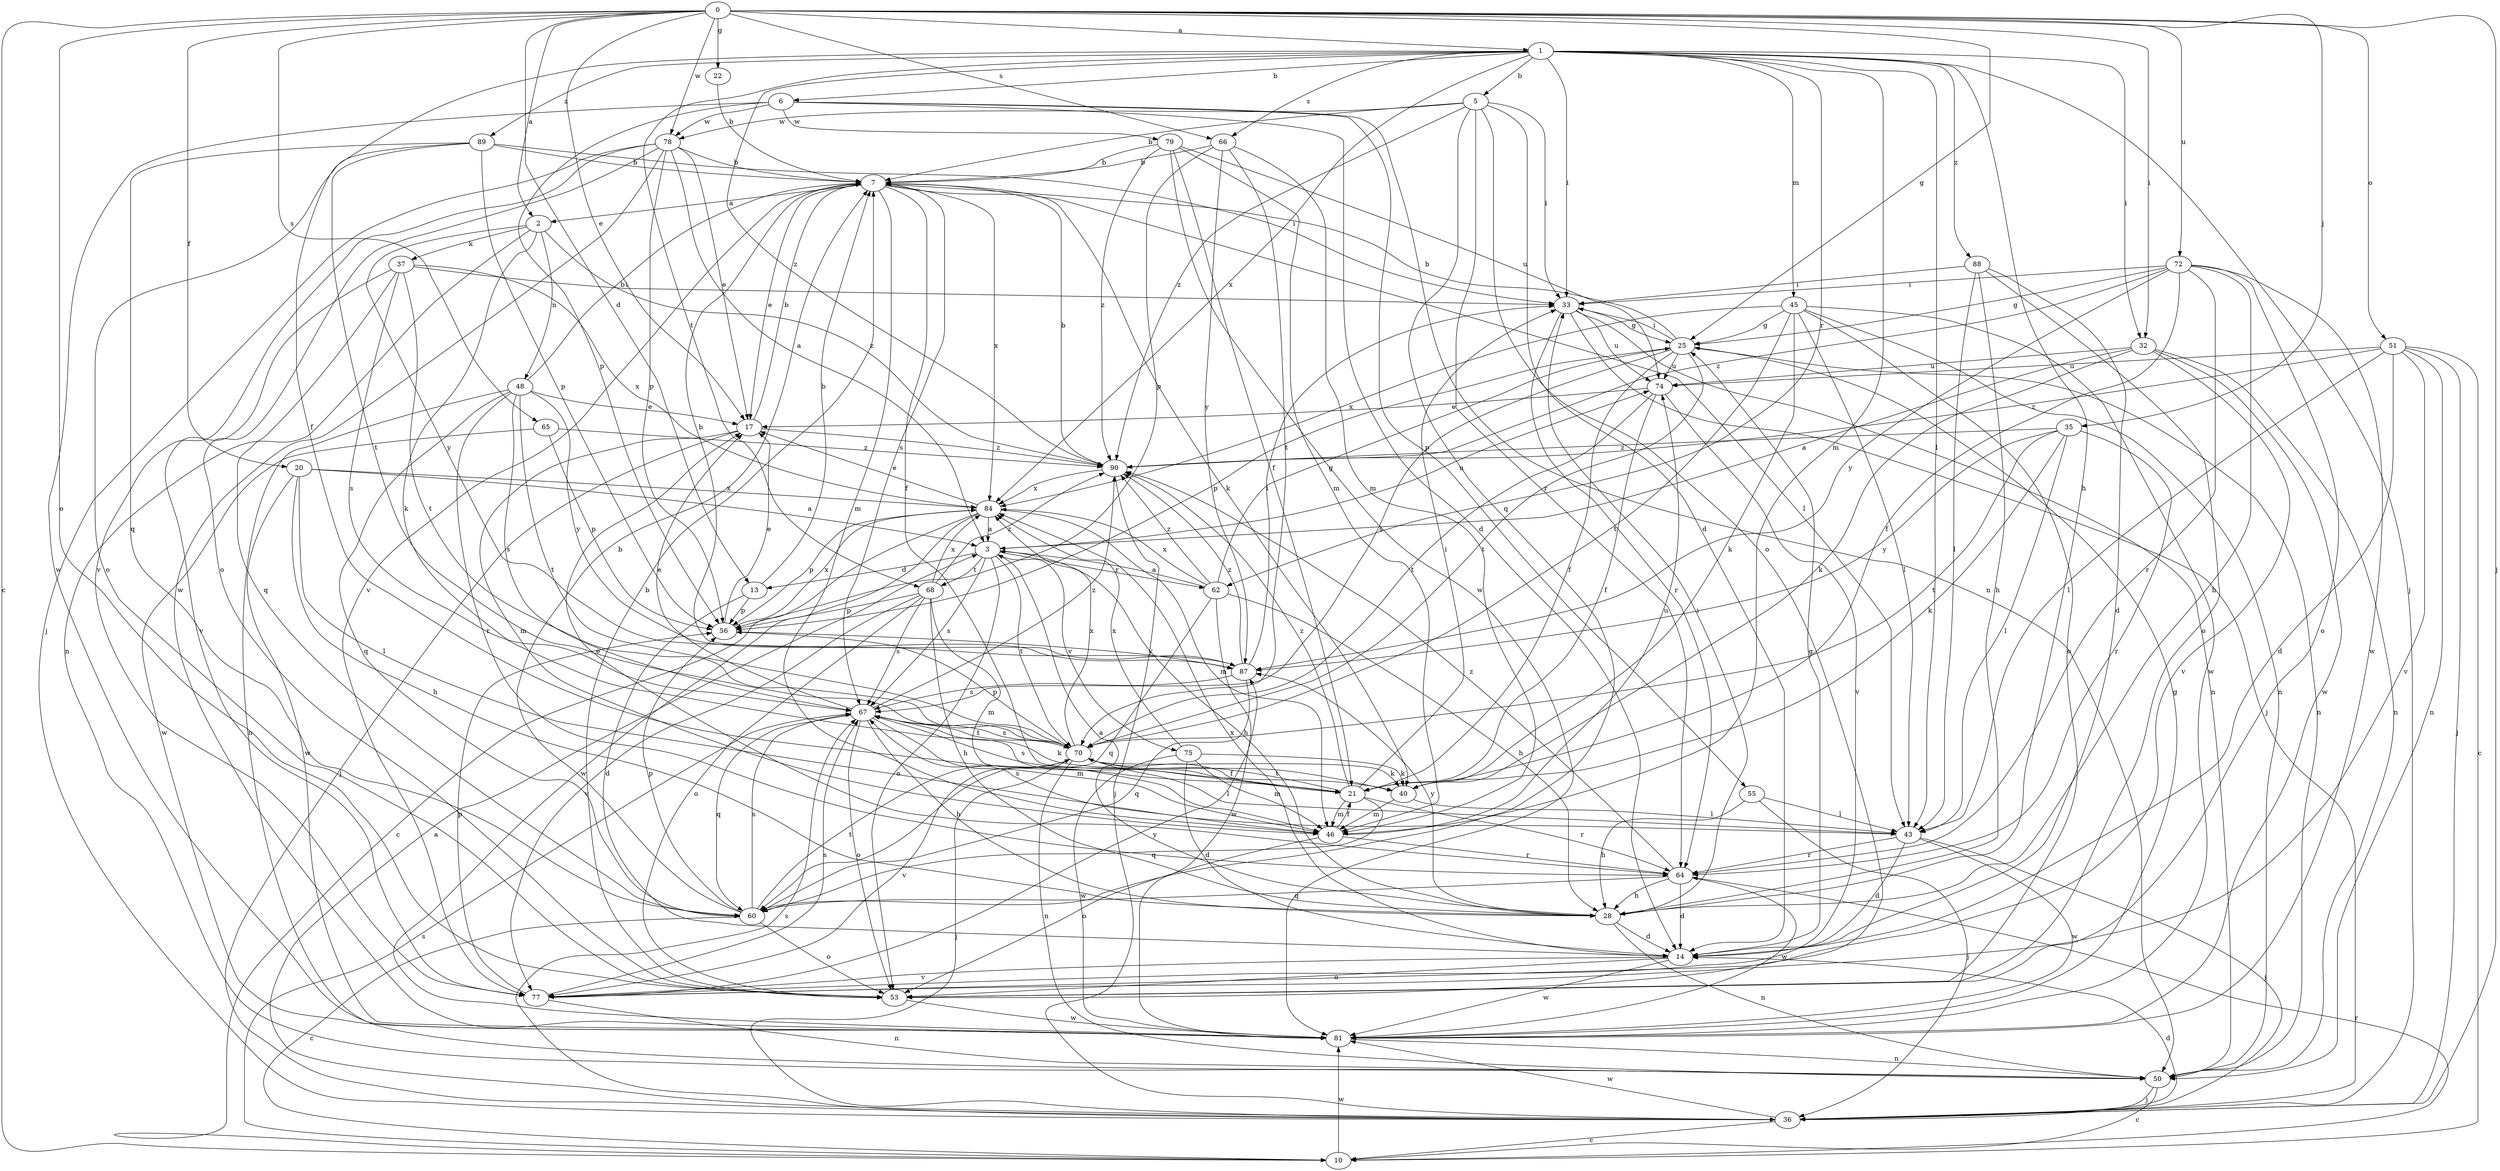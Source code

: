 strict digraph  {
0;
1;
2;
3;
5;
6;
7;
10;
13;
14;
17;
20;
21;
22;
25;
28;
32;
33;
35;
36;
37;
40;
43;
45;
46;
48;
50;
51;
53;
55;
56;
60;
62;
64;
65;
66;
67;
68;
70;
72;
74;
75;
77;
78;
79;
81;
84;
87;
88;
89;
90;
0 -> 1  [label=a];
0 -> 2  [label=a];
0 -> 10  [label=c];
0 -> 13  [label=d];
0 -> 17  [label=e];
0 -> 20  [label=f];
0 -> 22  [label=g];
0 -> 25  [label=g];
0 -> 32  [label=i];
0 -> 35  [label=j];
0 -> 36  [label=j];
0 -> 51  [label=o];
0 -> 53  [label=o];
0 -> 65  [label=s];
0 -> 66  [label=s];
0 -> 72  [label=u];
0 -> 78  [label=w];
1 -> 5  [label=b];
1 -> 6  [label=b];
1 -> 21  [label=f];
1 -> 28  [label=h];
1 -> 32  [label=i];
1 -> 33  [label=i];
1 -> 36  [label=j];
1 -> 43  [label=l];
1 -> 45  [label=m];
1 -> 46  [label=m];
1 -> 62  [label=r];
1 -> 66  [label=s];
1 -> 68  [label=t];
1 -> 84  [label=x];
1 -> 88  [label=z];
1 -> 89  [label=z];
1 -> 90  [label=z];
2 -> 37  [label=k];
2 -> 40  [label=k];
2 -> 48  [label=n];
2 -> 50  [label=n];
2 -> 87  [label=y];
2 -> 90  [label=z];
3 -> 13  [label=d];
3 -> 28  [label=h];
3 -> 53  [label=o];
3 -> 62  [label=r];
3 -> 67  [label=s];
3 -> 68  [label=t];
3 -> 70  [label=t];
3 -> 74  [label=u];
3 -> 75  [label=v];
5 -> 7  [label=b];
5 -> 14  [label=d];
5 -> 33  [label=i];
5 -> 53  [label=o];
5 -> 60  [label=q];
5 -> 64  [label=r];
5 -> 78  [label=w];
5 -> 90  [label=z];
6 -> 14  [label=d];
6 -> 50  [label=n];
6 -> 55  [label=p];
6 -> 56  [label=p];
6 -> 78  [label=w];
6 -> 79  [label=w];
6 -> 81  [label=w];
7 -> 2  [label=a];
7 -> 17  [label=e];
7 -> 21  [label=f];
7 -> 40  [label=k];
7 -> 43  [label=l];
7 -> 46  [label=m];
7 -> 67  [label=s];
7 -> 77  [label=v];
7 -> 84  [label=x];
10 -> 64  [label=r];
10 -> 67  [label=s];
10 -> 81  [label=w];
13 -> 7  [label=b];
13 -> 14  [label=d];
13 -> 56  [label=p];
14 -> 25  [label=g];
14 -> 53  [label=o];
14 -> 77  [label=v];
14 -> 81  [label=w];
14 -> 84  [label=x];
17 -> 7  [label=b];
17 -> 36  [label=j];
17 -> 46  [label=m];
17 -> 90  [label=z];
20 -> 3  [label=a];
20 -> 28  [label=h];
20 -> 43  [label=l];
20 -> 81  [label=w];
20 -> 84  [label=x];
21 -> 33  [label=i];
21 -> 46  [label=m];
21 -> 60  [label=q];
21 -> 64  [label=r];
21 -> 67  [label=s];
21 -> 70  [label=t];
21 -> 90  [label=z];
22 -> 7  [label=b];
25 -> 7  [label=b];
25 -> 21  [label=f];
25 -> 33  [label=i];
25 -> 50  [label=n];
25 -> 56  [label=p];
25 -> 67  [label=s];
25 -> 70  [label=t];
25 -> 74  [label=u];
28 -> 3  [label=a];
28 -> 14  [label=d];
28 -> 33  [label=i];
28 -> 50  [label=n];
28 -> 87  [label=y];
32 -> 3  [label=a];
32 -> 40  [label=k];
32 -> 50  [label=n];
32 -> 74  [label=u];
32 -> 77  [label=v];
32 -> 81  [label=w];
33 -> 25  [label=g];
33 -> 36  [label=j];
33 -> 50  [label=n];
33 -> 64  [label=r];
33 -> 74  [label=u];
35 -> 40  [label=k];
35 -> 43  [label=l];
35 -> 64  [label=r];
35 -> 70  [label=t];
35 -> 87  [label=y];
35 -> 90  [label=z];
36 -> 3  [label=a];
36 -> 10  [label=c];
36 -> 14  [label=d];
36 -> 67  [label=s];
36 -> 81  [label=w];
37 -> 33  [label=i];
37 -> 60  [label=q];
37 -> 67  [label=s];
37 -> 70  [label=t];
37 -> 77  [label=v];
37 -> 84  [label=x];
40 -> 43  [label=l];
40 -> 46  [label=m];
43 -> 14  [label=d];
43 -> 36  [label=j];
43 -> 64  [label=r];
43 -> 81  [label=w];
45 -> 25  [label=g];
45 -> 40  [label=k];
45 -> 43  [label=l];
45 -> 50  [label=n];
45 -> 53  [label=o];
45 -> 70  [label=t];
45 -> 81  [label=w];
45 -> 84  [label=x];
46 -> 21  [label=f];
46 -> 53  [label=o];
46 -> 64  [label=r];
46 -> 67  [label=s];
46 -> 74  [label=u];
48 -> 7  [label=b];
48 -> 17  [label=e];
48 -> 50  [label=n];
48 -> 60  [label=q];
48 -> 64  [label=r];
48 -> 67  [label=s];
48 -> 70  [label=t];
48 -> 87  [label=y];
50 -> 10  [label=c];
50 -> 36  [label=j];
51 -> 10  [label=c];
51 -> 14  [label=d];
51 -> 36  [label=j];
51 -> 43  [label=l];
51 -> 50  [label=n];
51 -> 74  [label=u];
51 -> 77  [label=v];
51 -> 90  [label=z];
53 -> 7  [label=b];
53 -> 81  [label=w];
55 -> 28  [label=h];
55 -> 36  [label=j];
55 -> 43  [label=l];
56 -> 17  [label=e];
56 -> 84  [label=x];
56 -> 87  [label=y];
60 -> 7  [label=b];
60 -> 10  [label=c];
60 -> 53  [label=o];
60 -> 56  [label=p];
60 -> 67  [label=s];
60 -> 70  [label=t];
62 -> 3  [label=a];
62 -> 25  [label=g];
62 -> 28  [label=h];
62 -> 60  [label=q];
62 -> 81  [label=w];
62 -> 84  [label=x];
62 -> 90  [label=z];
64 -> 14  [label=d];
64 -> 17  [label=e];
64 -> 28  [label=h];
64 -> 60  [label=q];
64 -> 81  [label=w];
64 -> 90  [label=z];
65 -> 56  [label=p];
65 -> 81  [label=w];
65 -> 90  [label=z];
66 -> 7  [label=b];
66 -> 46  [label=m];
66 -> 56  [label=p];
66 -> 70  [label=t];
66 -> 87  [label=y];
67 -> 17  [label=e];
67 -> 28  [label=h];
67 -> 40  [label=k];
67 -> 46  [label=m];
67 -> 53  [label=o];
67 -> 60  [label=q];
67 -> 70  [label=t];
67 -> 90  [label=z];
68 -> 28  [label=h];
68 -> 46  [label=m];
68 -> 53  [label=o];
68 -> 56  [label=p];
68 -> 67  [label=s];
68 -> 77  [label=v];
68 -> 84  [label=x];
68 -> 90  [label=z];
70 -> 21  [label=f];
70 -> 36  [label=j];
70 -> 40  [label=k];
70 -> 43  [label=l];
70 -> 50  [label=n];
70 -> 56  [label=p];
70 -> 67  [label=s];
70 -> 77  [label=v];
70 -> 84  [label=x];
72 -> 21  [label=f];
72 -> 25  [label=g];
72 -> 28  [label=h];
72 -> 33  [label=i];
72 -> 53  [label=o];
72 -> 64  [label=r];
72 -> 81  [label=w];
72 -> 87  [label=y];
72 -> 90  [label=z];
74 -> 17  [label=e];
74 -> 21  [label=f];
74 -> 70  [label=t];
74 -> 77  [label=v];
75 -> 14  [label=d];
75 -> 40  [label=k];
75 -> 46  [label=m];
75 -> 81  [label=w];
75 -> 84  [label=x];
77 -> 50  [label=n];
77 -> 56  [label=p];
77 -> 67  [label=s];
77 -> 87  [label=y];
78 -> 3  [label=a];
78 -> 7  [label=b];
78 -> 17  [label=e];
78 -> 36  [label=j];
78 -> 53  [label=o];
78 -> 56  [label=p];
78 -> 77  [label=v];
78 -> 81  [label=w];
79 -> 7  [label=b];
79 -> 21  [label=f];
79 -> 46  [label=m];
79 -> 74  [label=u];
79 -> 81  [label=w];
79 -> 90  [label=z];
81 -> 25  [label=g];
81 -> 50  [label=n];
84 -> 3  [label=a];
84 -> 10  [label=c];
84 -> 17  [label=e];
84 -> 46  [label=m];
84 -> 56  [label=p];
84 -> 81  [label=w];
87 -> 7  [label=b];
87 -> 33  [label=i];
87 -> 60  [label=q];
87 -> 67  [label=s];
87 -> 90  [label=z];
88 -> 14  [label=d];
88 -> 28  [label=h];
88 -> 33  [label=i];
88 -> 43  [label=l];
88 -> 53  [label=o];
89 -> 7  [label=b];
89 -> 33  [label=i];
89 -> 53  [label=o];
89 -> 56  [label=p];
89 -> 60  [label=q];
89 -> 70  [label=t];
90 -> 7  [label=b];
90 -> 36  [label=j];
90 -> 84  [label=x];
}
